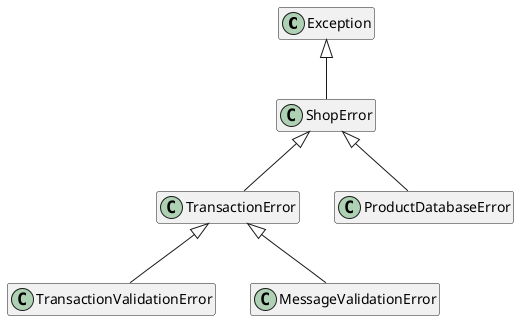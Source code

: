 @startuml
class Exception
class ShopError
class TransactionError
class TransactionValidationError
class MessageValidationError
class ProductDatabaseError


Exception <|-- ShopError
ShopError <|-- TransactionError
ShopError <|-- ProductDatabaseError
TransactionError <|-- TransactionValidationError
TransactionError <|-- MessageValidationError
hide members
@enduml
